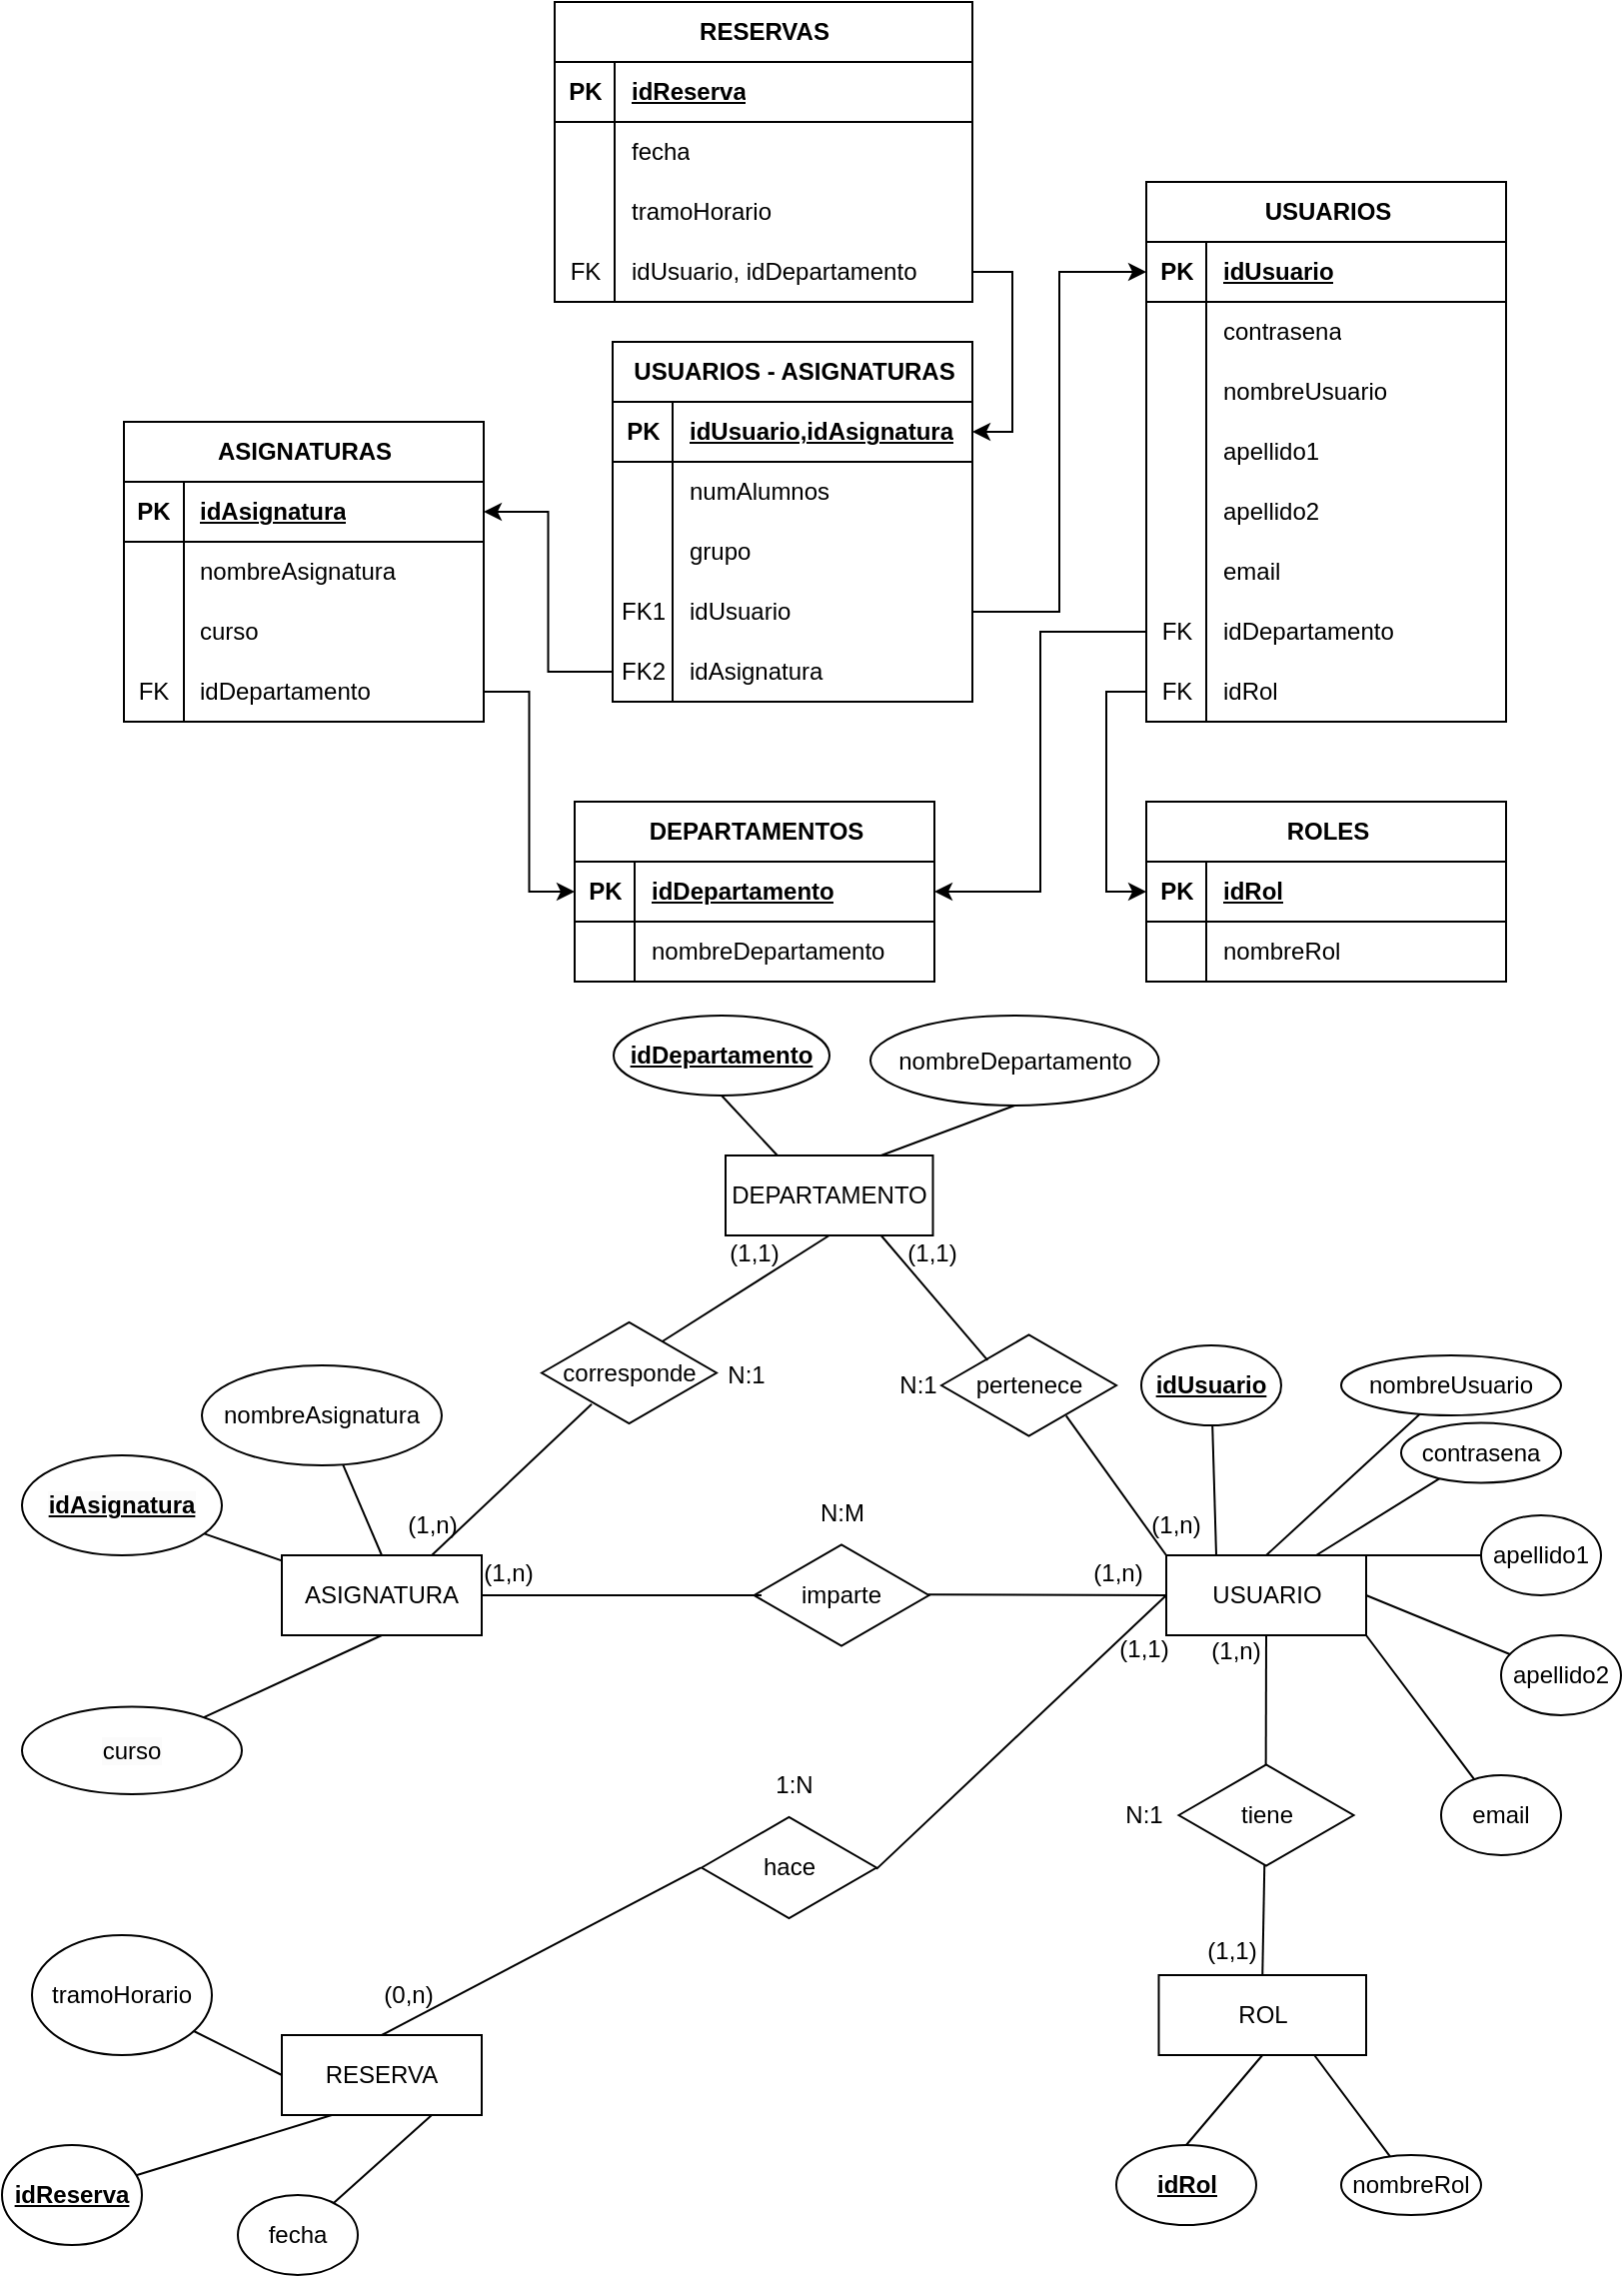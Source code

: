 <mxfile version="26.0.11">
  <diagram name="Página-1" id="NX2gMOwVnBS0EmzMO7Or">
    <mxGraphModel dx="2625" dy="1393" grid="1" gridSize="10" guides="1" tooltips="1" connect="1" arrows="1" fold="1" page="1" pageScale="1" pageWidth="827" pageHeight="1169" math="0" shadow="0">
      <root>
        <mxCell id="0" />
        <mxCell id="1" parent="0" />
        <mxCell id="wzYJ2r0seQuiLL_xnfaj-1" value="USUARIOS" style="shape=table;startSize=30;container=1;collapsible=1;childLayout=tableLayout;fixedRows=1;rowLines=0;fontStyle=1;align=center;resizeLast=1;html=1;" parent="1" vertex="1">
          <mxGeometry x="579.5" y="100" width="180" height="270" as="geometry" />
        </mxCell>
        <mxCell id="wzYJ2r0seQuiLL_xnfaj-2" value="" style="shape=tableRow;horizontal=0;startSize=0;swimlaneHead=0;swimlaneBody=0;fillColor=none;collapsible=0;dropTarget=0;points=[[0,0.5],[1,0.5]];portConstraint=eastwest;top=0;left=0;right=0;bottom=1;" parent="wzYJ2r0seQuiLL_xnfaj-1" vertex="1">
          <mxGeometry y="30" width="180" height="30" as="geometry" />
        </mxCell>
        <mxCell id="wzYJ2r0seQuiLL_xnfaj-3" value="PK" style="shape=partialRectangle;connectable=0;fillColor=none;top=0;left=0;bottom=0;right=0;fontStyle=1;overflow=hidden;whiteSpace=wrap;html=1;" parent="wzYJ2r0seQuiLL_xnfaj-2" vertex="1">
          <mxGeometry width="30" height="30" as="geometry">
            <mxRectangle width="30" height="30" as="alternateBounds" />
          </mxGeometry>
        </mxCell>
        <mxCell id="wzYJ2r0seQuiLL_xnfaj-4" value="idUsuario" style="shape=partialRectangle;connectable=0;fillColor=none;top=0;left=0;bottom=0;right=0;align=left;spacingLeft=6;fontStyle=5;overflow=hidden;whiteSpace=wrap;html=1;" parent="wzYJ2r0seQuiLL_xnfaj-2" vertex="1">
          <mxGeometry x="30" width="150" height="30" as="geometry">
            <mxRectangle width="150" height="30" as="alternateBounds" />
          </mxGeometry>
        </mxCell>
        <mxCell id="wzYJ2r0seQuiLL_xnfaj-5" value="" style="shape=tableRow;horizontal=0;startSize=0;swimlaneHead=0;swimlaneBody=0;fillColor=none;collapsible=0;dropTarget=0;points=[[0,0.5],[1,0.5]];portConstraint=eastwest;top=0;left=0;right=0;bottom=0;" parent="wzYJ2r0seQuiLL_xnfaj-1" vertex="1">
          <mxGeometry y="60" width="180" height="30" as="geometry" />
        </mxCell>
        <mxCell id="wzYJ2r0seQuiLL_xnfaj-6" value="" style="shape=partialRectangle;connectable=0;fillColor=none;top=0;left=0;bottom=0;right=0;editable=1;overflow=hidden;whiteSpace=wrap;html=1;" parent="wzYJ2r0seQuiLL_xnfaj-5" vertex="1">
          <mxGeometry width="30" height="30" as="geometry">
            <mxRectangle width="30" height="30" as="alternateBounds" />
          </mxGeometry>
        </mxCell>
        <mxCell id="wzYJ2r0seQuiLL_xnfaj-7" value="contrasena" style="shape=partialRectangle;connectable=0;fillColor=none;top=0;left=0;bottom=0;right=0;align=left;spacingLeft=6;overflow=hidden;whiteSpace=wrap;html=1;" parent="wzYJ2r0seQuiLL_xnfaj-5" vertex="1">
          <mxGeometry x="30" width="150" height="30" as="geometry">
            <mxRectangle width="150" height="30" as="alternateBounds" />
          </mxGeometry>
        </mxCell>
        <mxCell id="wzYJ2r0seQuiLL_xnfaj-8" value="" style="shape=tableRow;horizontal=0;startSize=0;swimlaneHead=0;swimlaneBody=0;fillColor=none;collapsible=0;dropTarget=0;points=[[0,0.5],[1,0.5]];portConstraint=eastwest;top=0;left=0;right=0;bottom=0;" parent="wzYJ2r0seQuiLL_xnfaj-1" vertex="1">
          <mxGeometry y="90" width="180" height="30" as="geometry" />
        </mxCell>
        <mxCell id="wzYJ2r0seQuiLL_xnfaj-9" value="" style="shape=partialRectangle;connectable=0;fillColor=none;top=0;left=0;bottom=0;right=0;editable=1;overflow=hidden;whiteSpace=wrap;html=1;" parent="wzYJ2r0seQuiLL_xnfaj-8" vertex="1">
          <mxGeometry width="30" height="30" as="geometry">
            <mxRectangle width="30" height="30" as="alternateBounds" />
          </mxGeometry>
        </mxCell>
        <mxCell id="wzYJ2r0seQuiLL_xnfaj-10" value="&lt;span style=&quot;text-align: center;&quot;&gt;nombreUsuario&lt;/span&gt;" style="shape=partialRectangle;connectable=0;fillColor=none;top=0;left=0;bottom=0;right=0;align=left;spacingLeft=6;overflow=hidden;whiteSpace=wrap;html=1;" parent="wzYJ2r0seQuiLL_xnfaj-8" vertex="1">
          <mxGeometry x="30" width="150" height="30" as="geometry">
            <mxRectangle width="150" height="30" as="alternateBounds" />
          </mxGeometry>
        </mxCell>
        <mxCell id="wzYJ2r0seQuiLL_xnfaj-11" value="" style="shape=tableRow;horizontal=0;startSize=0;swimlaneHead=0;swimlaneBody=0;fillColor=none;collapsible=0;dropTarget=0;points=[[0,0.5],[1,0.5]];portConstraint=eastwest;top=0;left=0;right=0;bottom=0;" parent="wzYJ2r0seQuiLL_xnfaj-1" vertex="1">
          <mxGeometry y="120" width="180" height="30" as="geometry" />
        </mxCell>
        <mxCell id="wzYJ2r0seQuiLL_xnfaj-12" value="" style="shape=partialRectangle;connectable=0;fillColor=none;top=0;left=0;bottom=0;right=0;editable=1;overflow=hidden;whiteSpace=wrap;html=1;" parent="wzYJ2r0seQuiLL_xnfaj-11" vertex="1">
          <mxGeometry width="30" height="30" as="geometry">
            <mxRectangle width="30" height="30" as="alternateBounds" />
          </mxGeometry>
        </mxCell>
        <mxCell id="wzYJ2r0seQuiLL_xnfaj-13" value="apellido1" style="shape=partialRectangle;connectable=0;fillColor=none;top=0;left=0;bottom=0;right=0;align=left;spacingLeft=6;overflow=hidden;whiteSpace=wrap;html=1;" parent="wzYJ2r0seQuiLL_xnfaj-11" vertex="1">
          <mxGeometry x="30" width="150" height="30" as="geometry">
            <mxRectangle width="150" height="30" as="alternateBounds" />
          </mxGeometry>
        </mxCell>
        <mxCell id="wzYJ2r0seQuiLL_xnfaj-40" value="" style="shape=tableRow;horizontal=0;startSize=0;swimlaneHead=0;swimlaneBody=0;fillColor=none;collapsible=0;dropTarget=0;points=[[0,0.5],[1,0.5]];portConstraint=eastwest;top=0;left=0;right=0;bottom=0;" parent="wzYJ2r0seQuiLL_xnfaj-1" vertex="1">
          <mxGeometry y="150" width="180" height="30" as="geometry" />
        </mxCell>
        <mxCell id="wzYJ2r0seQuiLL_xnfaj-41" value="" style="shape=partialRectangle;connectable=0;fillColor=none;top=0;left=0;bottom=0;right=0;editable=1;overflow=hidden;whiteSpace=wrap;html=1;" parent="wzYJ2r0seQuiLL_xnfaj-40" vertex="1">
          <mxGeometry width="30" height="30" as="geometry">
            <mxRectangle width="30" height="30" as="alternateBounds" />
          </mxGeometry>
        </mxCell>
        <mxCell id="wzYJ2r0seQuiLL_xnfaj-42" value="apellido2" style="shape=partialRectangle;connectable=0;fillColor=none;top=0;left=0;bottom=0;right=0;align=left;spacingLeft=6;overflow=hidden;whiteSpace=wrap;html=1;" parent="wzYJ2r0seQuiLL_xnfaj-40" vertex="1">
          <mxGeometry x="30" width="150" height="30" as="geometry">
            <mxRectangle width="150" height="30" as="alternateBounds" />
          </mxGeometry>
        </mxCell>
        <mxCell id="wzYJ2r0seQuiLL_xnfaj-46" value="" style="shape=tableRow;horizontal=0;startSize=0;swimlaneHead=0;swimlaneBody=0;fillColor=none;collapsible=0;dropTarget=0;points=[[0,0.5],[1,0.5]];portConstraint=eastwest;top=0;left=0;right=0;bottom=0;" parent="wzYJ2r0seQuiLL_xnfaj-1" vertex="1">
          <mxGeometry y="180" width="180" height="30" as="geometry" />
        </mxCell>
        <mxCell id="wzYJ2r0seQuiLL_xnfaj-47" value="" style="shape=partialRectangle;connectable=0;fillColor=none;top=0;left=0;bottom=0;right=0;editable=1;overflow=hidden;whiteSpace=wrap;html=1;" parent="wzYJ2r0seQuiLL_xnfaj-46" vertex="1">
          <mxGeometry width="30" height="30" as="geometry">
            <mxRectangle width="30" height="30" as="alternateBounds" />
          </mxGeometry>
        </mxCell>
        <mxCell id="wzYJ2r0seQuiLL_xnfaj-48" value="email" style="shape=partialRectangle;connectable=0;fillColor=none;top=0;left=0;bottom=0;right=0;align=left;spacingLeft=6;overflow=hidden;whiteSpace=wrap;html=1;" parent="wzYJ2r0seQuiLL_xnfaj-46" vertex="1">
          <mxGeometry x="30" width="150" height="30" as="geometry">
            <mxRectangle width="150" height="30" as="alternateBounds" />
          </mxGeometry>
        </mxCell>
        <mxCell id="qb2vWf6YupKcYmzAb9Nw-108" style="shape=tableRow;horizontal=0;startSize=0;swimlaneHead=0;swimlaneBody=0;fillColor=none;collapsible=0;dropTarget=0;points=[[0,0.5],[1,0.5]];portConstraint=eastwest;top=0;left=0;right=0;bottom=0;" vertex="1" parent="wzYJ2r0seQuiLL_xnfaj-1">
          <mxGeometry y="210" width="180" height="30" as="geometry" />
        </mxCell>
        <mxCell id="qb2vWf6YupKcYmzAb9Nw-109" value="FK" style="shape=partialRectangle;connectable=0;fillColor=none;top=0;left=0;bottom=0;right=0;editable=1;overflow=hidden;whiteSpace=wrap;html=1;" vertex="1" parent="qb2vWf6YupKcYmzAb9Nw-108">
          <mxGeometry width="30" height="30" as="geometry">
            <mxRectangle width="30" height="30" as="alternateBounds" />
          </mxGeometry>
        </mxCell>
        <mxCell id="qb2vWf6YupKcYmzAb9Nw-110" value="idDepartamento" style="shape=partialRectangle;connectable=0;fillColor=none;top=0;left=0;bottom=0;right=0;align=left;spacingLeft=6;overflow=hidden;whiteSpace=wrap;html=1;" vertex="1" parent="qb2vWf6YupKcYmzAb9Nw-108">
          <mxGeometry x="30" width="150" height="30" as="geometry">
            <mxRectangle width="150" height="30" as="alternateBounds" />
          </mxGeometry>
        </mxCell>
        <mxCell id="qb2vWf6YupKcYmzAb9Nw-120" style="shape=tableRow;horizontal=0;startSize=0;swimlaneHead=0;swimlaneBody=0;fillColor=none;collapsible=0;dropTarget=0;points=[[0,0.5],[1,0.5]];portConstraint=eastwest;top=0;left=0;right=0;bottom=0;" vertex="1" parent="wzYJ2r0seQuiLL_xnfaj-1">
          <mxGeometry y="240" width="180" height="30" as="geometry" />
        </mxCell>
        <mxCell id="qb2vWf6YupKcYmzAb9Nw-121" value="FK" style="shape=partialRectangle;connectable=0;fillColor=none;top=0;left=0;bottom=0;right=0;editable=1;overflow=hidden;whiteSpace=wrap;html=1;" vertex="1" parent="qb2vWf6YupKcYmzAb9Nw-120">
          <mxGeometry width="30" height="30" as="geometry">
            <mxRectangle width="30" height="30" as="alternateBounds" />
          </mxGeometry>
        </mxCell>
        <mxCell id="qb2vWf6YupKcYmzAb9Nw-122" value="idRol" style="shape=partialRectangle;connectable=0;fillColor=none;top=0;left=0;bottom=0;right=0;align=left;spacingLeft=6;overflow=hidden;whiteSpace=wrap;html=1;" vertex="1" parent="qb2vWf6YupKcYmzAb9Nw-120">
          <mxGeometry x="30" width="150" height="30" as="geometry">
            <mxRectangle width="150" height="30" as="alternateBounds" />
          </mxGeometry>
        </mxCell>
        <mxCell id="wzYJ2r0seQuiLL_xnfaj-14" value="ASIGNATURAS" style="shape=table;startSize=30;container=1;collapsible=1;childLayout=tableLayout;fixedRows=1;rowLines=0;fontStyle=1;align=center;resizeLast=1;html=1;" parent="1" vertex="1">
          <mxGeometry x="68" y="220" width="180" height="150" as="geometry">
            <mxRectangle x="560" y="220" width="80" height="30" as="alternateBounds" />
          </mxGeometry>
        </mxCell>
        <mxCell id="wzYJ2r0seQuiLL_xnfaj-15" value="" style="shape=tableRow;horizontal=0;startSize=0;swimlaneHead=0;swimlaneBody=0;fillColor=none;collapsible=0;dropTarget=0;points=[[0,0.5],[1,0.5]];portConstraint=eastwest;top=0;left=0;right=0;bottom=1;" parent="wzYJ2r0seQuiLL_xnfaj-14" vertex="1">
          <mxGeometry y="30" width="180" height="30" as="geometry" />
        </mxCell>
        <mxCell id="wzYJ2r0seQuiLL_xnfaj-16" value="PK" style="shape=partialRectangle;connectable=0;fillColor=none;top=0;left=0;bottom=0;right=0;fontStyle=1;overflow=hidden;whiteSpace=wrap;html=1;" parent="wzYJ2r0seQuiLL_xnfaj-15" vertex="1">
          <mxGeometry width="30" height="30" as="geometry">
            <mxRectangle width="30" height="30" as="alternateBounds" />
          </mxGeometry>
        </mxCell>
        <mxCell id="wzYJ2r0seQuiLL_xnfaj-17" value="idAsignatura" style="shape=partialRectangle;connectable=0;fillColor=none;top=0;left=0;bottom=0;right=0;align=left;spacingLeft=6;fontStyle=5;overflow=hidden;whiteSpace=wrap;html=1;" parent="wzYJ2r0seQuiLL_xnfaj-15" vertex="1">
          <mxGeometry x="30" width="150" height="30" as="geometry">
            <mxRectangle width="150" height="30" as="alternateBounds" />
          </mxGeometry>
        </mxCell>
        <mxCell id="wzYJ2r0seQuiLL_xnfaj-18" value="" style="shape=tableRow;horizontal=0;startSize=0;swimlaneHead=0;swimlaneBody=0;fillColor=none;collapsible=0;dropTarget=0;points=[[0,0.5],[1,0.5]];portConstraint=eastwest;top=0;left=0;right=0;bottom=0;" parent="wzYJ2r0seQuiLL_xnfaj-14" vertex="1">
          <mxGeometry y="60" width="180" height="30" as="geometry" />
        </mxCell>
        <mxCell id="wzYJ2r0seQuiLL_xnfaj-19" value="" style="shape=partialRectangle;connectable=0;fillColor=none;top=0;left=0;bottom=0;right=0;editable=1;overflow=hidden;whiteSpace=wrap;html=1;" parent="wzYJ2r0seQuiLL_xnfaj-18" vertex="1">
          <mxGeometry width="30" height="30" as="geometry">
            <mxRectangle width="30" height="30" as="alternateBounds" />
          </mxGeometry>
        </mxCell>
        <mxCell id="wzYJ2r0seQuiLL_xnfaj-20" value="nombreAsignatura" style="shape=partialRectangle;connectable=0;fillColor=none;top=0;left=0;bottom=0;right=0;align=left;spacingLeft=6;overflow=hidden;whiteSpace=wrap;html=1;" parent="wzYJ2r0seQuiLL_xnfaj-18" vertex="1">
          <mxGeometry x="30" width="150" height="30" as="geometry">
            <mxRectangle width="150" height="30" as="alternateBounds" />
          </mxGeometry>
        </mxCell>
        <mxCell id="wzYJ2r0seQuiLL_xnfaj-21" value="" style="shape=tableRow;horizontal=0;startSize=0;swimlaneHead=0;swimlaneBody=0;fillColor=none;collapsible=0;dropTarget=0;points=[[0,0.5],[1,0.5]];portConstraint=eastwest;top=0;left=0;right=0;bottom=0;" parent="wzYJ2r0seQuiLL_xnfaj-14" vertex="1">
          <mxGeometry y="90" width="180" height="30" as="geometry" />
        </mxCell>
        <mxCell id="wzYJ2r0seQuiLL_xnfaj-22" value="" style="shape=partialRectangle;connectable=0;fillColor=none;top=0;left=0;bottom=0;right=0;editable=1;overflow=hidden;whiteSpace=wrap;html=1;" parent="wzYJ2r0seQuiLL_xnfaj-21" vertex="1">
          <mxGeometry width="30" height="30" as="geometry">
            <mxRectangle width="30" height="30" as="alternateBounds" />
          </mxGeometry>
        </mxCell>
        <mxCell id="wzYJ2r0seQuiLL_xnfaj-23" value="curso" style="shape=partialRectangle;connectable=0;fillColor=none;top=0;left=0;bottom=0;right=0;align=left;spacingLeft=6;overflow=hidden;whiteSpace=wrap;html=1;" parent="wzYJ2r0seQuiLL_xnfaj-21" vertex="1">
          <mxGeometry x="30" width="150" height="30" as="geometry">
            <mxRectangle width="150" height="30" as="alternateBounds" />
          </mxGeometry>
        </mxCell>
        <mxCell id="qb2vWf6YupKcYmzAb9Nw-111" style="shape=tableRow;horizontal=0;startSize=0;swimlaneHead=0;swimlaneBody=0;fillColor=none;collapsible=0;dropTarget=0;points=[[0,0.5],[1,0.5]];portConstraint=eastwest;top=0;left=0;right=0;bottom=0;" vertex="1" parent="wzYJ2r0seQuiLL_xnfaj-14">
          <mxGeometry y="120" width="180" height="30" as="geometry" />
        </mxCell>
        <mxCell id="qb2vWf6YupKcYmzAb9Nw-112" value="FK" style="shape=partialRectangle;connectable=0;fillColor=none;top=0;left=0;bottom=0;right=0;editable=1;overflow=hidden;whiteSpace=wrap;html=1;" vertex="1" parent="qb2vWf6YupKcYmzAb9Nw-111">
          <mxGeometry width="30" height="30" as="geometry">
            <mxRectangle width="30" height="30" as="alternateBounds" />
          </mxGeometry>
        </mxCell>
        <mxCell id="qb2vWf6YupKcYmzAb9Nw-113" value="idDepartamento" style="shape=partialRectangle;connectable=0;fillColor=none;top=0;left=0;bottom=0;right=0;align=left;spacingLeft=6;overflow=hidden;whiteSpace=wrap;html=1;" vertex="1" parent="qb2vWf6YupKcYmzAb9Nw-111">
          <mxGeometry x="30" width="150" height="30" as="geometry">
            <mxRectangle width="150" height="30" as="alternateBounds" />
          </mxGeometry>
        </mxCell>
        <mxCell id="wzYJ2r0seQuiLL_xnfaj-27" value="RESERVAS" style="shape=table;startSize=30;container=1;collapsible=1;childLayout=tableLayout;fixedRows=1;rowLines=0;fontStyle=1;align=center;resizeLast=1;html=1;" parent="1" vertex="1">
          <mxGeometry x="283.5" y="10" width="209" height="150" as="geometry" />
        </mxCell>
        <mxCell id="wzYJ2r0seQuiLL_xnfaj-28" value="" style="shape=tableRow;horizontal=0;startSize=0;swimlaneHead=0;swimlaneBody=0;fillColor=none;collapsible=0;dropTarget=0;points=[[0,0.5],[1,0.5]];portConstraint=eastwest;top=0;left=0;right=0;bottom=1;" parent="wzYJ2r0seQuiLL_xnfaj-27" vertex="1">
          <mxGeometry y="30" width="209" height="30" as="geometry" />
        </mxCell>
        <mxCell id="wzYJ2r0seQuiLL_xnfaj-29" value="PK" style="shape=partialRectangle;connectable=0;fillColor=none;top=0;left=0;bottom=0;right=0;fontStyle=1;overflow=hidden;whiteSpace=wrap;html=1;" parent="wzYJ2r0seQuiLL_xnfaj-28" vertex="1">
          <mxGeometry width="30" height="30" as="geometry">
            <mxRectangle width="30" height="30" as="alternateBounds" />
          </mxGeometry>
        </mxCell>
        <mxCell id="wzYJ2r0seQuiLL_xnfaj-30" value="idReserva" style="shape=partialRectangle;connectable=0;fillColor=none;top=0;left=0;bottom=0;right=0;align=left;spacingLeft=6;fontStyle=5;overflow=hidden;whiteSpace=wrap;html=1;" parent="wzYJ2r0seQuiLL_xnfaj-28" vertex="1">
          <mxGeometry x="30" width="179" height="30" as="geometry">
            <mxRectangle width="179" height="30" as="alternateBounds" />
          </mxGeometry>
        </mxCell>
        <mxCell id="wzYJ2r0seQuiLL_xnfaj-31" value="" style="shape=tableRow;horizontal=0;startSize=0;swimlaneHead=0;swimlaneBody=0;fillColor=none;collapsible=0;dropTarget=0;points=[[0,0.5],[1,0.5]];portConstraint=eastwest;top=0;left=0;right=0;bottom=0;" parent="wzYJ2r0seQuiLL_xnfaj-27" vertex="1">
          <mxGeometry y="60" width="209" height="30" as="geometry" />
        </mxCell>
        <mxCell id="wzYJ2r0seQuiLL_xnfaj-32" value="" style="shape=partialRectangle;connectable=0;fillColor=none;top=0;left=0;bottom=0;right=0;editable=1;overflow=hidden;whiteSpace=wrap;html=1;" parent="wzYJ2r0seQuiLL_xnfaj-31" vertex="1">
          <mxGeometry width="30" height="30" as="geometry">
            <mxRectangle width="30" height="30" as="alternateBounds" />
          </mxGeometry>
        </mxCell>
        <mxCell id="wzYJ2r0seQuiLL_xnfaj-33" value="fecha" style="shape=partialRectangle;connectable=0;fillColor=none;top=0;left=0;bottom=0;right=0;align=left;spacingLeft=6;overflow=hidden;whiteSpace=wrap;html=1;" parent="wzYJ2r0seQuiLL_xnfaj-31" vertex="1">
          <mxGeometry x="30" width="179" height="30" as="geometry">
            <mxRectangle width="179" height="30" as="alternateBounds" />
          </mxGeometry>
        </mxCell>
        <mxCell id="wzYJ2r0seQuiLL_xnfaj-34" value="" style="shape=tableRow;horizontal=0;startSize=0;swimlaneHead=0;swimlaneBody=0;fillColor=none;collapsible=0;dropTarget=0;points=[[0,0.5],[1,0.5]];portConstraint=eastwest;top=0;left=0;right=0;bottom=0;" parent="wzYJ2r0seQuiLL_xnfaj-27" vertex="1">
          <mxGeometry y="90" width="209" height="30" as="geometry" />
        </mxCell>
        <mxCell id="wzYJ2r0seQuiLL_xnfaj-35" value="" style="shape=partialRectangle;connectable=0;fillColor=none;top=0;left=0;bottom=0;right=0;editable=1;overflow=hidden;whiteSpace=wrap;html=1;" parent="wzYJ2r0seQuiLL_xnfaj-34" vertex="1">
          <mxGeometry width="30" height="30" as="geometry">
            <mxRectangle width="30" height="30" as="alternateBounds" />
          </mxGeometry>
        </mxCell>
        <mxCell id="wzYJ2r0seQuiLL_xnfaj-36" value="tramoHorario" style="shape=partialRectangle;connectable=0;fillColor=none;top=0;left=0;bottom=0;right=0;align=left;spacingLeft=6;overflow=hidden;whiteSpace=wrap;html=1;" parent="wzYJ2r0seQuiLL_xnfaj-34" vertex="1">
          <mxGeometry x="30" width="179" height="30" as="geometry">
            <mxRectangle width="179" height="30" as="alternateBounds" />
          </mxGeometry>
        </mxCell>
        <mxCell id="qb2vWf6YupKcYmzAb9Nw-114" style="shape=tableRow;horizontal=0;startSize=0;swimlaneHead=0;swimlaneBody=0;fillColor=none;collapsible=0;dropTarget=0;points=[[0,0.5],[1,0.5]];portConstraint=eastwest;top=0;left=0;right=0;bottom=0;" vertex="1" parent="wzYJ2r0seQuiLL_xnfaj-27">
          <mxGeometry y="120" width="209" height="30" as="geometry" />
        </mxCell>
        <mxCell id="qb2vWf6YupKcYmzAb9Nw-115" value="FK" style="shape=partialRectangle;connectable=0;fillColor=none;top=0;left=0;bottom=0;right=0;editable=1;overflow=hidden;whiteSpace=wrap;html=1;" vertex="1" parent="qb2vWf6YupKcYmzAb9Nw-114">
          <mxGeometry width="30" height="30" as="geometry">
            <mxRectangle width="30" height="30" as="alternateBounds" />
          </mxGeometry>
        </mxCell>
        <mxCell id="qb2vWf6YupKcYmzAb9Nw-116" value="idUsuario, idDepartamento" style="shape=partialRectangle;connectable=0;fillColor=none;top=0;left=0;bottom=0;right=0;align=left;spacingLeft=6;overflow=hidden;whiteSpace=wrap;html=1;" vertex="1" parent="qb2vWf6YupKcYmzAb9Nw-114">
          <mxGeometry x="30" width="179" height="30" as="geometry">
            <mxRectangle width="179" height="30" as="alternateBounds" />
          </mxGeometry>
        </mxCell>
        <mxCell id="wzYJ2r0seQuiLL_xnfaj-66" value="ASIGNATURA" style="whiteSpace=wrap;html=1;align=center;" parent="1" vertex="1">
          <mxGeometry x="147" y="787" width="100" height="40" as="geometry" />
        </mxCell>
        <mxCell id="wzYJ2r0seQuiLL_xnfaj-67" value="RESERVA" style="whiteSpace=wrap;html=1;align=center;" parent="1" vertex="1">
          <mxGeometry x="147" y="1027" width="100" height="40" as="geometry" />
        </mxCell>
        <mxCell id="wzYJ2r0seQuiLL_xnfaj-68" value="USUARIO" style="whiteSpace=wrap;html=1;align=center;" parent="1" vertex="1">
          <mxGeometry x="589.5" y="787" width="100" height="40" as="geometry" />
        </mxCell>
        <mxCell id="wzYJ2r0seQuiLL_xnfaj-78" value="im&lt;span style=&quot;background-color: transparent; color: light-dark(rgb(0, 0, 0), rgb(255, 255, 255));&quot;&gt;parte&lt;/span&gt;" style="html=1;whiteSpace=wrap;aspect=fixed;shape=isoRectangle;" parent="1" vertex="1">
          <mxGeometry x="383.25" y="780.75" width="87.5" height="52.5" as="geometry" />
        </mxCell>
        <mxCell id="wzYJ2r0seQuiLL_xnfaj-79" value="hace" style="html=1;whiteSpace=wrap;aspect=fixed;shape=isoRectangle;" parent="1" vertex="1">
          <mxGeometry x="357" y="917" width="87.5" height="52.5" as="geometry" />
        </mxCell>
        <mxCell id="wzYJ2r0seQuiLL_xnfaj-81" style="rounded=0;orthogonalLoop=1;jettySize=auto;html=1;entryX=0.5;entryY=0;entryDx=0;entryDy=0;exitX=-0.005;exitY=0.501;exitDx=0;exitDy=0;exitPerimeter=0;endArrow=none;startFill=0;" parent="1" source="wzYJ2r0seQuiLL_xnfaj-79" target="wzYJ2r0seQuiLL_xnfaj-67" edge="1">
          <mxGeometry relative="1" as="geometry">
            <mxPoint x="620" y="972" as="sourcePoint" />
            <mxPoint x="550" y="1052" as="targetPoint" />
          </mxGeometry>
        </mxCell>
        <mxCell id="wzYJ2r0seQuiLL_xnfaj-82" style="rounded=0;orthogonalLoop=1;jettySize=auto;html=1;entryX=1;entryY=0.513;entryDx=0;entryDy=0;exitX=0;exitY=0.5;exitDx=0;exitDy=0;endArrow=none;startFill=0;entryPerimeter=0;" parent="1" source="wzYJ2r0seQuiLL_xnfaj-68" target="wzYJ2r0seQuiLL_xnfaj-79" edge="1">
          <mxGeometry relative="1" as="geometry">
            <mxPoint x="630" y="982" as="sourcePoint" />
            <mxPoint x="560" y="1062" as="targetPoint" />
          </mxGeometry>
        </mxCell>
        <mxCell id="wzYJ2r0seQuiLL_xnfaj-83" style="rounded=0;orthogonalLoop=1;jettySize=auto;html=1;entryX=0.996;entryY=0.494;entryDx=0;entryDy=0;exitX=0;exitY=0.5;exitDx=0;exitDy=0;endArrow=none;startFill=0;entryPerimeter=0;" parent="1" source="wzYJ2r0seQuiLL_xnfaj-68" target="wzYJ2r0seQuiLL_xnfaj-78" edge="1">
          <mxGeometry relative="1" as="geometry">
            <mxPoint x="640" y="992" as="sourcePoint" />
            <mxPoint x="570" y="1072" as="targetPoint" />
          </mxGeometry>
        </mxCell>
        <mxCell id="wzYJ2r0seQuiLL_xnfaj-84" style="rounded=0;orthogonalLoop=1;jettySize=auto;html=1;entryX=1;entryY=0.5;entryDx=0;entryDy=0;exitX=0.043;exitY=0.5;exitDx=0;exitDy=0;exitPerimeter=0;endArrow=none;startFill=0;" parent="1" source="wzYJ2r0seQuiLL_xnfaj-78" target="wzYJ2r0seQuiLL_xnfaj-66" edge="1">
          <mxGeometry relative="1" as="geometry">
            <mxPoint x="650" y="1002" as="sourcePoint" />
            <mxPoint x="580" y="1082" as="targetPoint" />
          </mxGeometry>
        </mxCell>
        <mxCell id="kKRNNC9Q83lT1yHQBPAs-1" value="(1,n)" style="text;html=1;align=center;verticalAlign=middle;resizable=0;points=[];autosize=1;strokeColor=none;fillColor=none;" parent="1" vertex="1">
          <mxGeometry x="235" y="780.75" width="50" height="30" as="geometry" />
        </mxCell>
        <mxCell id="kKRNNC9Q83lT1yHQBPAs-2" value="(1,n)" style="text;html=1;align=center;verticalAlign=middle;resizable=0;points=[];autosize=1;strokeColor=none;fillColor=none;" parent="1" vertex="1">
          <mxGeometry x="539.5" y="780.75" width="50" height="30" as="geometry" />
        </mxCell>
        <mxCell id="kKRNNC9Q83lT1yHQBPAs-3" value="(0,n)" style="text;html=1;align=center;verticalAlign=middle;resizable=0;points=[];autosize=1;strokeColor=none;fillColor=none;" parent="1" vertex="1">
          <mxGeometry x="185" y="992" width="50" height="30" as="geometry" />
        </mxCell>
        <mxCell id="kKRNNC9Q83lT1yHQBPAs-4" value="(1,1)" style="text;html=1;align=center;verticalAlign=middle;resizable=0;points=[];autosize=1;strokeColor=none;fillColor=none;" parent="1" vertex="1">
          <mxGeometry x="553" y="819" width="50" height="30" as="geometry" />
        </mxCell>
        <mxCell id="kKRNNC9Q83lT1yHQBPAs-5" value="N:M" style="text;html=1;align=center;verticalAlign=middle;resizable=0;points=[];autosize=1;" parent="1" vertex="1">
          <mxGeometry x="402" y="750.75" width="50" height="30" as="geometry" />
        </mxCell>
        <mxCell id="kKRNNC9Q83lT1yHQBPAs-6" value="1:N" style="text;html=1;align=center;verticalAlign=middle;resizable=0;points=[];autosize=1;strokeColor=none;fillColor=none;" parent="1" vertex="1">
          <mxGeometry x="383.25" y="887" width="40" height="30" as="geometry" />
        </mxCell>
        <mxCell id="s3r70qQsfje_ApMH5TLD-10" style="rounded=0;orthogonalLoop=1;jettySize=auto;html=1;entryX=0.5;entryY=0;entryDx=0;entryDy=0;endArrow=none;startFill=0;" parent="1" source="kKRNNC9Q83lT1yHQBPAs-8" target="wzYJ2r0seQuiLL_xnfaj-66" edge="1">
          <mxGeometry relative="1" as="geometry" />
        </mxCell>
        <mxCell id="kKRNNC9Q83lT1yHQBPAs-8" value="&lt;span style=&quot;text-align: left;&quot;&gt;nombreAsignatura&lt;/span&gt;" style="ellipse;whiteSpace=wrap;html=1;" parent="1" vertex="1">
          <mxGeometry x="107" y="692" width="120" height="50" as="geometry" />
        </mxCell>
        <mxCell id="s3r70qQsfje_ApMH5TLD-14" style="rounded=0;orthogonalLoop=1;jettySize=auto;html=1;entryX=0.5;entryY=1;entryDx=0;entryDy=0;endArrow=none;startFill=0;" parent="1" source="kKRNNC9Q83lT1yHQBPAs-10" target="wzYJ2r0seQuiLL_xnfaj-66" edge="1">
          <mxGeometry relative="1" as="geometry" />
        </mxCell>
        <mxCell id="kKRNNC9Q83lT1yHQBPAs-10" value="&lt;span style=&quot;color: rgb(0, 0, 0); font-family: Helvetica; font-size: 12px; font-style: normal; font-variant-ligatures: normal; font-variant-caps: normal; font-weight: 400; letter-spacing: normal; orphans: 2; text-align: left; text-indent: 0px; text-transform: none; widows: 2; word-spacing: 0px; -webkit-text-stroke-width: 0px; white-space: normal; background-color: rgb(251, 251, 251); text-decoration-thickness: initial; text-decoration-style: initial; text-decoration-color: initial; float: none; display: inline !important;&quot;&gt;curso&lt;/span&gt;" style="ellipse;whiteSpace=wrap;html=1;" parent="1" vertex="1">
          <mxGeometry x="17" y="862.75" width="110" height="43.75" as="geometry" />
        </mxCell>
        <mxCell id="s3r70qQsfje_ApMH5TLD-12" style="rounded=0;orthogonalLoop=1;jettySize=auto;html=1;endArrow=none;startFill=0;" parent="1" source="kKRNNC9Q83lT1yHQBPAs-12" target="wzYJ2r0seQuiLL_xnfaj-66" edge="1">
          <mxGeometry relative="1" as="geometry" />
        </mxCell>
        <mxCell id="kKRNNC9Q83lT1yHQBPAs-12" value="&lt;span style=&quot;color: rgb(0, 0, 0); font-family: Helvetica; font-size: 12px; font-style: normal; font-variant-ligatures: normal; font-variant-caps: normal; font-weight: 700; letter-spacing: normal; orphans: 2; text-align: left; text-indent: 0px; text-transform: none; widows: 2; word-spacing: 0px; -webkit-text-stroke-width: 0px; white-space: normal; background-color: rgb(251, 251, 251); text-decoration: underline; float: none; display: inline !important;&quot;&gt;idAsignatura&lt;/span&gt;" style="ellipse;whiteSpace=wrap;html=1;" parent="1" vertex="1">
          <mxGeometry x="17" y="737" width="100" height="50" as="geometry" />
        </mxCell>
        <mxCell id="s3r70qQsfje_ApMH5TLD-16" style="rounded=0;orthogonalLoop=1;jettySize=auto;html=1;entryX=0.25;entryY=1;entryDx=0;entryDy=0;endArrow=none;startFill=0;" parent="1" source="s3r70qQsfje_ApMH5TLD-1" target="wzYJ2r0seQuiLL_xnfaj-67" edge="1">
          <mxGeometry relative="1" as="geometry" />
        </mxCell>
        <mxCell id="s3r70qQsfje_ApMH5TLD-1" value="&lt;b&gt;&lt;u&gt;idReserva&lt;/u&gt;&lt;/b&gt;" style="ellipse;whiteSpace=wrap;html=1;" parent="1" vertex="1">
          <mxGeometry x="7" y="1082" width="70" height="50" as="geometry" />
        </mxCell>
        <mxCell id="s3r70qQsfje_ApMH5TLD-17" style="rounded=0;orthogonalLoop=1;jettySize=auto;html=1;entryX=0.75;entryY=1;entryDx=0;entryDy=0;endArrow=none;startFill=0;" parent="1" source="s3r70qQsfje_ApMH5TLD-2" target="wzYJ2r0seQuiLL_xnfaj-67" edge="1">
          <mxGeometry relative="1" as="geometry" />
        </mxCell>
        <mxCell id="s3r70qQsfje_ApMH5TLD-2" value="fecha" style="ellipse;whiteSpace=wrap;html=1;" parent="1" vertex="1">
          <mxGeometry x="125" y="1107" width="60" height="40" as="geometry" />
        </mxCell>
        <mxCell id="s3r70qQsfje_ApMH5TLD-15" style="rounded=0;orthogonalLoop=1;jettySize=auto;html=1;entryX=0;entryY=0.5;entryDx=0;entryDy=0;endArrow=none;startFill=0;" parent="1" source="s3r70qQsfje_ApMH5TLD-3" target="wzYJ2r0seQuiLL_xnfaj-67" edge="1">
          <mxGeometry relative="1" as="geometry" />
        </mxCell>
        <mxCell id="s3r70qQsfje_ApMH5TLD-3" value="tramoHorario" style="ellipse;whiteSpace=wrap;html=1;" parent="1" vertex="1">
          <mxGeometry x="22" y="977" width="90" height="60" as="geometry" />
        </mxCell>
        <mxCell id="s3r70qQsfje_ApMH5TLD-18" style="rounded=0;orthogonalLoop=1;jettySize=auto;html=1;entryX=0.25;entryY=0;entryDx=0;entryDy=0;endArrow=none;startFill=0;" parent="1" source="s3r70qQsfje_ApMH5TLD-5" target="wzYJ2r0seQuiLL_xnfaj-68" edge="1">
          <mxGeometry relative="1" as="geometry" />
        </mxCell>
        <mxCell id="s3r70qQsfje_ApMH5TLD-5" value="&lt;u&gt;&lt;b&gt;idUsuario&lt;/b&gt;&lt;/u&gt;" style="ellipse;whiteSpace=wrap;html=1;" parent="1" vertex="1">
          <mxGeometry x="577" y="682" width="70" height="40" as="geometry" />
        </mxCell>
        <mxCell id="s3r70qQsfje_ApMH5TLD-20" style="rounded=0;orthogonalLoop=1;jettySize=auto;html=1;entryX=0.75;entryY=0;entryDx=0;entryDy=0;endArrow=none;startFill=0;" parent="1" source="s3r70qQsfje_ApMH5TLD-6" target="wzYJ2r0seQuiLL_xnfaj-68" edge="1">
          <mxGeometry relative="1" as="geometry" />
        </mxCell>
        <mxCell id="s3r70qQsfje_ApMH5TLD-6" value="contrasena" style="ellipse;whiteSpace=wrap;html=1;" parent="1" vertex="1">
          <mxGeometry x="707" y="720.75" width="80" height="30" as="geometry" />
        </mxCell>
        <mxCell id="s3r70qQsfje_ApMH5TLD-21" style="rounded=0;orthogonalLoop=1;jettySize=auto;html=1;entryX=1;entryY=0;entryDx=0;entryDy=0;endArrow=none;startFill=0;" parent="1" source="s3r70qQsfje_ApMH5TLD-7" target="wzYJ2r0seQuiLL_xnfaj-68" edge="1">
          <mxGeometry relative="1" as="geometry" />
        </mxCell>
        <mxCell id="s3r70qQsfje_ApMH5TLD-7" value="apellido1" style="ellipse;whiteSpace=wrap;html=1;" parent="1" vertex="1">
          <mxGeometry x="747" y="767" width="60" height="40" as="geometry" />
        </mxCell>
        <mxCell id="s3r70qQsfje_ApMH5TLD-19" style="rounded=0;orthogonalLoop=1;jettySize=auto;html=1;entryX=0.5;entryY=0;entryDx=0;entryDy=0;endArrow=none;startFill=0;" parent="1" source="s3r70qQsfje_ApMH5TLD-8" target="wzYJ2r0seQuiLL_xnfaj-68" edge="1">
          <mxGeometry relative="1" as="geometry" />
        </mxCell>
        <mxCell id="s3r70qQsfje_ApMH5TLD-8" value="nombreUsuario" style="ellipse;whiteSpace=wrap;html=1;" parent="1" vertex="1">
          <mxGeometry x="677" y="687" width="110" height="30" as="geometry" />
        </mxCell>
        <mxCell id="s3r70qQsfje_ApMH5TLD-29" style="rounded=0;orthogonalLoop=1;jettySize=auto;html=1;entryX=1;entryY=0.5;entryDx=0;entryDy=0;endArrow=none;startFill=0;" parent="1" source="s3r70qQsfje_ApMH5TLD-22" target="wzYJ2r0seQuiLL_xnfaj-68" edge="1">
          <mxGeometry relative="1" as="geometry" />
        </mxCell>
        <mxCell id="s3r70qQsfje_ApMH5TLD-22" value="apellido2" style="ellipse;whiteSpace=wrap;html=1;" parent="1" vertex="1">
          <mxGeometry x="757" y="827" width="60" height="40" as="geometry" />
        </mxCell>
        <mxCell id="s3r70qQsfje_ApMH5TLD-27" style="rounded=0;orthogonalLoop=1;jettySize=auto;html=1;entryX=1;entryY=1;entryDx=0;entryDy=0;endArrow=none;startFill=0;" parent="1" source="s3r70qQsfje_ApMH5TLD-24" target="wzYJ2r0seQuiLL_xnfaj-68" edge="1">
          <mxGeometry relative="1" as="geometry" />
        </mxCell>
        <mxCell id="s3r70qQsfje_ApMH5TLD-24" value="email" style="ellipse;whiteSpace=wrap;html=1;" parent="1" vertex="1">
          <mxGeometry x="727" y="897" width="60" height="40" as="geometry" />
        </mxCell>
        <mxCell id="qb2vWf6YupKcYmzAb9Nw-3" value="DEPARTAMENTO" style="whiteSpace=wrap;html=1;align=center;" vertex="1" parent="1">
          <mxGeometry x="369" y="587" width="103.75" height="40" as="geometry" />
        </mxCell>
        <mxCell id="qb2vWf6YupKcYmzAb9Nw-7" value="corresponde" style="html=1;whiteSpace=wrap;aspect=fixed;shape=isoRectangle;" vertex="1" parent="1">
          <mxGeometry x="277" y="669.5" width="87.5" height="52.5" as="geometry" />
        </mxCell>
        <mxCell id="qb2vWf6YupKcYmzAb9Nw-8" value="pertenece" style="html=1;whiteSpace=wrap;aspect=fixed;shape=isoRectangle;" vertex="1" parent="1">
          <mxGeometry x="477" y="675.75" width="87.5" height="52.5" as="geometry" />
        </mxCell>
        <mxCell id="qb2vWf6YupKcYmzAb9Nw-9" style="rounded=0;orthogonalLoop=1;jettySize=auto;html=1;entryX=0.69;entryY=0.2;entryDx=0;entryDy=0;exitX=0.5;exitY=1;exitDx=0;exitDy=0;endArrow=none;startFill=0;entryPerimeter=0;" edge="1" parent="1" source="qb2vWf6YupKcYmzAb9Nw-3" target="qb2vWf6YupKcYmzAb9Nw-7">
          <mxGeometry relative="1" as="geometry">
            <mxPoint x="397" y="817" as="sourcePoint" />
            <mxPoint x="257" y="817" as="targetPoint" />
          </mxGeometry>
        </mxCell>
        <mxCell id="qb2vWf6YupKcYmzAb9Nw-10" style="rounded=0;orthogonalLoop=1;jettySize=auto;html=1;entryX=0.286;entryY=0.797;entryDx=0;entryDy=0;exitX=0.75;exitY=0;exitDx=0;exitDy=0;endArrow=none;startFill=0;entryPerimeter=0;" edge="1" parent="1" source="wzYJ2r0seQuiLL_xnfaj-66" target="qb2vWf6YupKcYmzAb9Nw-7">
          <mxGeometry relative="1" as="geometry">
            <mxPoint x="407" y="827" as="sourcePoint" />
            <mxPoint x="267" y="827" as="targetPoint" />
          </mxGeometry>
        </mxCell>
        <mxCell id="qb2vWf6YupKcYmzAb9Nw-11" style="rounded=0;orthogonalLoop=1;jettySize=auto;html=1;entryX=0.75;entryY=1;entryDx=0;entryDy=0;exitX=0.264;exitY=0.261;exitDx=0;exitDy=0;exitPerimeter=0;endArrow=none;startFill=0;" edge="1" parent="1" source="qb2vWf6YupKcYmzAb9Nw-8" target="qb2vWf6YupKcYmzAb9Nw-3">
          <mxGeometry relative="1" as="geometry">
            <mxPoint x="417" y="837" as="sourcePoint" />
            <mxPoint x="277" y="837" as="targetPoint" />
          </mxGeometry>
        </mxCell>
        <mxCell id="qb2vWf6YupKcYmzAb9Nw-12" style="rounded=0;orthogonalLoop=1;jettySize=auto;html=1;entryX=0.713;entryY=0.79;entryDx=0;entryDy=0;exitX=0;exitY=0;exitDx=0;exitDy=0;endArrow=none;startFill=0;entryPerimeter=0;" edge="1" parent="1" source="wzYJ2r0seQuiLL_xnfaj-68" target="qb2vWf6YupKcYmzAb9Nw-8">
          <mxGeometry relative="1" as="geometry">
            <mxPoint x="427" y="847" as="sourcePoint" />
            <mxPoint x="287" y="847" as="targetPoint" />
          </mxGeometry>
        </mxCell>
        <mxCell id="qb2vWf6YupKcYmzAb9Nw-13" value="(1,1)" style="text;html=1;align=center;verticalAlign=middle;resizable=0;points=[];autosize=1;strokeColor=none;fillColor=none;" vertex="1" parent="1">
          <mxGeometry x="358" y="621" width="50" height="30" as="geometry" />
        </mxCell>
        <mxCell id="qb2vWf6YupKcYmzAb9Nw-14" value="(1,n)" style="text;html=1;align=center;verticalAlign=middle;resizable=0;points=[];autosize=1;strokeColor=none;fillColor=none;" vertex="1" parent="1">
          <mxGeometry x="197" y="757" width="50" height="30" as="geometry" />
        </mxCell>
        <mxCell id="qb2vWf6YupKcYmzAb9Nw-15" value="N:1" style="text;html=1;align=center;verticalAlign=middle;resizable=0;points=[];autosize=1;" vertex="1" parent="1">
          <mxGeometry x="359" y="682" width="40" height="30" as="geometry" />
        </mxCell>
        <mxCell id="qb2vWf6YupKcYmzAb9Nw-16" value="(1,n)" style="text;html=1;align=center;verticalAlign=middle;resizable=0;points=[];autosize=1;strokeColor=none;fillColor=none;" vertex="1" parent="1">
          <mxGeometry x="568.5" y="757" width="50" height="30" as="geometry" />
        </mxCell>
        <mxCell id="qb2vWf6YupKcYmzAb9Nw-17" value="(1,1)" style="text;html=1;align=center;verticalAlign=middle;resizable=0;points=[];autosize=1;strokeColor=none;fillColor=none;" vertex="1" parent="1">
          <mxGeometry x="447" y="621" width="50" height="30" as="geometry" />
        </mxCell>
        <mxCell id="qb2vWf6YupKcYmzAb9Nw-18" value="N:1" style="text;html=1;align=center;verticalAlign=middle;resizable=0;points=[];autosize=1;" vertex="1" parent="1">
          <mxGeometry x="444.5" y="687" width="40" height="30" as="geometry" />
        </mxCell>
        <mxCell id="qb2vWf6YupKcYmzAb9Nw-19" value="&lt;u&gt;&lt;b&gt;idDepartamento&lt;/b&gt;&lt;/u&gt;" style="ellipse;whiteSpace=wrap;html=1;" vertex="1" parent="1">
          <mxGeometry x="313" y="517" width="108" height="40" as="geometry" />
        </mxCell>
        <mxCell id="qb2vWf6YupKcYmzAb9Nw-20" value="nombreDepartamento" style="ellipse;whiteSpace=wrap;html=1;" vertex="1" parent="1">
          <mxGeometry x="441.5" y="517" width="144.25" height="45" as="geometry" />
        </mxCell>
        <mxCell id="qb2vWf6YupKcYmzAb9Nw-21" style="rounded=0;orthogonalLoop=1;jettySize=auto;html=1;entryX=0.75;entryY=0;entryDx=0;entryDy=0;exitX=0.5;exitY=1;exitDx=0;exitDy=0;endArrow=none;startFill=0;" edge="1" parent="1" source="qb2vWf6YupKcYmzAb9Nw-20" target="qb2vWf6YupKcYmzAb9Nw-3">
          <mxGeometry relative="1" as="geometry">
            <mxPoint x="510" y="699" as="sourcePoint" />
            <mxPoint x="457" y="637" as="targetPoint" />
          </mxGeometry>
        </mxCell>
        <mxCell id="qb2vWf6YupKcYmzAb9Nw-22" style="rounded=0;orthogonalLoop=1;jettySize=auto;html=1;entryX=0.5;entryY=1;entryDx=0;entryDy=0;exitX=0.25;exitY=0;exitDx=0;exitDy=0;endArrow=none;startFill=0;" edge="1" parent="1" source="qb2vWf6YupKcYmzAb9Nw-3" target="qb2vWf6YupKcYmzAb9Nw-19">
          <mxGeometry relative="1" as="geometry">
            <mxPoint x="520" y="709" as="sourcePoint" />
            <mxPoint x="467" y="647" as="targetPoint" />
          </mxGeometry>
        </mxCell>
        <mxCell id="qb2vWf6YupKcYmzAb9Nw-24" value="ROL" style="whiteSpace=wrap;html=1;align=center;" vertex="1" parent="1">
          <mxGeometry x="585.75" y="997" width="103.75" height="40" as="geometry" />
        </mxCell>
        <mxCell id="qb2vWf6YupKcYmzAb9Nw-25" value="tiene" style="html=1;whiteSpace=wrap;aspect=fixed;shape=isoRectangle;" vertex="1" parent="1">
          <mxGeometry x="595.75" y="890.75" width="87.5" height="52.5" as="geometry" />
        </mxCell>
        <mxCell id="qb2vWf6YupKcYmzAb9Nw-26" style="rounded=0;orthogonalLoop=1;jettySize=auto;html=1;entryX=0.498;entryY=0.024;entryDx=0;entryDy=0;exitX=0.5;exitY=1;exitDx=0;exitDy=0;endArrow=none;startFill=0;entryPerimeter=0;" edge="1" parent="1" source="wzYJ2r0seQuiLL_xnfaj-68" target="qb2vWf6YupKcYmzAb9Nw-25">
          <mxGeometry relative="1" as="geometry">
            <mxPoint x="600" y="817" as="sourcePoint" />
            <mxPoint x="480" y="817" as="targetPoint" />
          </mxGeometry>
        </mxCell>
        <mxCell id="qb2vWf6YupKcYmzAb9Nw-27" style="rounded=0;orthogonalLoop=1;jettySize=auto;html=1;entryX=0.5;entryY=0;entryDx=0;entryDy=0;exitX=0.49;exitY=0.976;exitDx=0;exitDy=0;endArrow=none;startFill=0;exitPerimeter=0;" edge="1" parent="1" source="qb2vWf6YupKcYmzAb9Nw-25" target="qb2vWf6YupKcYmzAb9Nw-24">
          <mxGeometry relative="1" as="geometry">
            <mxPoint x="610" y="827" as="sourcePoint" />
            <mxPoint x="490" y="827" as="targetPoint" />
          </mxGeometry>
        </mxCell>
        <mxCell id="qb2vWf6YupKcYmzAb9Nw-29" value="(1,n)" style="text;html=1;align=center;verticalAlign=middle;resizable=0;points=[];autosize=1;strokeColor=none;fillColor=none;" vertex="1" parent="1">
          <mxGeometry x="599" y="820" width="50" height="30" as="geometry" />
        </mxCell>
        <mxCell id="qb2vWf6YupKcYmzAb9Nw-30" value="(1,1)" style="text;html=1;align=center;verticalAlign=middle;resizable=0;points=[];autosize=1;strokeColor=none;fillColor=none;" vertex="1" parent="1">
          <mxGeometry x="597" y="969.5" width="50" height="30" as="geometry" />
        </mxCell>
        <mxCell id="qb2vWf6YupKcYmzAb9Nw-31" value="N:1" style="text;html=1;align=center;verticalAlign=middle;resizable=0;points=[];autosize=1;" vertex="1" parent="1">
          <mxGeometry x="558" y="902" width="40" height="30" as="geometry" />
        </mxCell>
        <mxCell id="qb2vWf6YupKcYmzAb9Nw-32" value="&lt;u&gt;&lt;b&gt;idRol&lt;/b&gt;&lt;/u&gt;" style="ellipse;whiteSpace=wrap;html=1;" vertex="1" parent="1">
          <mxGeometry x="564.5" y="1082" width="70" height="40" as="geometry" />
        </mxCell>
        <mxCell id="qb2vWf6YupKcYmzAb9Nw-34" style="rounded=0;orthogonalLoop=1;jettySize=auto;html=1;entryX=0.5;entryY=1;entryDx=0;entryDy=0;endArrow=none;startFill=0;exitX=0.5;exitY=0;exitDx=0;exitDy=0;" edge="1" parent="1" source="qb2vWf6YupKcYmzAb9Nw-32" target="qb2vWf6YupKcYmzAb9Nw-24">
          <mxGeometry relative="1" as="geometry">
            <mxPoint x="754" y="909" as="sourcePoint" />
            <mxPoint x="700" y="837" as="targetPoint" />
          </mxGeometry>
        </mxCell>
        <mxCell id="qb2vWf6YupKcYmzAb9Nw-36" style="rounded=0;orthogonalLoop=1;jettySize=auto;html=1;entryX=0.75;entryY=1;entryDx=0;entryDy=0;endArrow=none;startFill=0;" edge="1" parent="1" source="qb2vWf6YupKcYmzAb9Nw-35" target="qb2vWf6YupKcYmzAb9Nw-24">
          <mxGeometry relative="1" as="geometry" />
        </mxCell>
        <mxCell id="qb2vWf6YupKcYmzAb9Nw-35" value="nombreRol" style="ellipse;whiteSpace=wrap;html=1;" vertex="1" parent="1">
          <mxGeometry x="677" y="1087" width="70" height="30" as="geometry" />
        </mxCell>
        <mxCell id="qb2vWf6YupKcYmzAb9Nw-37" value="DEPARTAMENTOS" style="shape=table;startSize=30;container=1;collapsible=1;childLayout=tableLayout;fixedRows=1;rowLines=0;fontStyle=1;align=center;resizeLast=1;html=1;" vertex="1" parent="1">
          <mxGeometry x="293.5" y="410" width="180" height="90" as="geometry" />
        </mxCell>
        <mxCell id="qb2vWf6YupKcYmzAb9Nw-38" value="" style="shape=tableRow;horizontal=0;startSize=0;swimlaneHead=0;swimlaneBody=0;fillColor=none;collapsible=0;dropTarget=0;points=[[0,0.5],[1,0.5]];portConstraint=eastwest;top=0;left=0;right=0;bottom=1;" vertex="1" parent="qb2vWf6YupKcYmzAb9Nw-37">
          <mxGeometry y="30" width="180" height="30" as="geometry" />
        </mxCell>
        <mxCell id="qb2vWf6YupKcYmzAb9Nw-39" value="PK" style="shape=partialRectangle;connectable=0;fillColor=none;top=0;left=0;bottom=0;right=0;fontStyle=1;overflow=hidden;whiteSpace=wrap;html=1;" vertex="1" parent="qb2vWf6YupKcYmzAb9Nw-38">
          <mxGeometry width="30" height="30" as="geometry">
            <mxRectangle width="30" height="30" as="alternateBounds" />
          </mxGeometry>
        </mxCell>
        <mxCell id="qb2vWf6YupKcYmzAb9Nw-40" value="idDepartamento" style="shape=partialRectangle;connectable=0;fillColor=none;top=0;left=0;bottom=0;right=0;align=left;spacingLeft=6;fontStyle=5;overflow=hidden;whiteSpace=wrap;html=1;" vertex="1" parent="qb2vWf6YupKcYmzAb9Nw-38">
          <mxGeometry x="30" width="150" height="30" as="geometry">
            <mxRectangle width="150" height="30" as="alternateBounds" />
          </mxGeometry>
        </mxCell>
        <mxCell id="qb2vWf6YupKcYmzAb9Nw-41" value="" style="shape=tableRow;horizontal=0;startSize=0;swimlaneHead=0;swimlaneBody=0;fillColor=none;collapsible=0;dropTarget=0;points=[[0,0.5],[1,0.5]];portConstraint=eastwest;top=0;left=0;right=0;bottom=0;" vertex="1" parent="qb2vWf6YupKcYmzAb9Nw-37">
          <mxGeometry y="60" width="180" height="30" as="geometry" />
        </mxCell>
        <mxCell id="qb2vWf6YupKcYmzAb9Nw-42" value="" style="shape=partialRectangle;connectable=0;fillColor=none;top=0;left=0;bottom=0;right=0;editable=1;overflow=hidden;whiteSpace=wrap;html=1;" vertex="1" parent="qb2vWf6YupKcYmzAb9Nw-41">
          <mxGeometry width="30" height="30" as="geometry">
            <mxRectangle width="30" height="30" as="alternateBounds" />
          </mxGeometry>
        </mxCell>
        <mxCell id="qb2vWf6YupKcYmzAb9Nw-43" value="nombreDepartamento" style="shape=partialRectangle;connectable=0;fillColor=none;top=0;left=0;bottom=0;right=0;align=left;spacingLeft=6;overflow=hidden;whiteSpace=wrap;html=1;" vertex="1" parent="qb2vWf6YupKcYmzAb9Nw-41">
          <mxGeometry x="30" width="150" height="30" as="geometry">
            <mxRectangle width="150" height="30" as="alternateBounds" />
          </mxGeometry>
        </mxCell>
        <mxCell id="qb2vWf6YupKcYmzAb9Nw-47" value="ROLES" style="shape=table;startSize=30;container=1;collapsible=1;childLayout=tableLayout;fixedRows=1;rowLines=0;fontStyle=1;align=center;resizeLast=1;html=1;" vertex="1" parent="1">
          <mxGeometry x="579.5" y="410" width="180" height="90" as="geometry" />
        </mxCell>
        <mxCell id="qb2vWf6YupKcYmzAb9Nw-48" value="" style="shape=tableRow;horizontal=0;startSize=0;swimlaneHead=0;swimlaneBody=0;fillColor=none;collapsible=0;dropTarget=0;points=[[0,0.5],[1,0.5]];portConstraint=eastwest;top=0;left=0;right=0;bottom=1;" vertex="1" parent="qb2vWf6YupKcYmzAb9Nw-47">
          <mxGeometry y="30" width="180" height="30" as="geometry" />
        </mxCell>
        <mxCell id="qb2vWf6YupKcYmzAb9Nw-49" value="PK" style="shape=partialRectangle;connectable=0;fillColor=none;top=0;left=0;bottom=0;right=0;fontStyle=1;overflow=hidden;whiteSpace=wrap;html=1;" vertex="1" parent="qb2vWf6YupKcYmzAb9Nw-48">
          <mxGeometry width="30" height="30" as="geometry">
            <mxRectangle width="30" height="30" as="alternateBounds" />
          </mxGeometry>
        </mxCell>
        <mxCell id="qb2vWf6YupKcYmzAb9Nw-50" value="idRol" style="shape=partialRectangle;connectable=0;fillColor=none;top=0;left=0;bottom=0;right=0;align=left;spacingLeft=6;fontStyle=5;overflow=hidden;whiteSpace=wrap;html=1;" vertex="1" parent="qb2vWf6YupKcYmzAb9Nw-48">
          <mxGeometry x="30" width="150" height="30" as="geometry">
            <mxRectangle width="150" height="30" as="alternateBounds" />
          </mxGeometry>
        </mxCell>
        <mxCell id="qb2vWf6YupKcYmzAb9Nw-51" value="" style="shape=tableRow;horizontal=0;startSize=0;swimlaneHead=0;swimlaneBody=0;fillColor=none;collapsible=0;dropTarget=0;points=[[0,0.5],[1,0.5]];portConstraint=eastwest;top=0;left=0;right=0;bottom=0;" vertex="1" parent="qb2vWf6YupKcYmzAb9Nw-47">
          <mxGeometry y="60" width="180" height="30" as="geometry" />
        </mxCell>
        <mxCell id="qb2vWf6YupKcYmzAb9Nw-52" value="" style="shape=partialRectangle;connectable=0;fillColor=none;top=0;left=0;bottom=0;right=0;editable=1;overflow=hidden;whiteSpace=wrap;html=1;" vertex="1" parent="qb2vWf6YupKcYmzAb9Nw-51">
          <mxGeometry width="30" height="30" as="geometry">
            <mxRectangle width="30" height="30" as="alternateBounds" />
          </mxGeometry>
        </mxCell>
        <mxCell id="qb2vWf6YupKcYmzAb9Nw-53" value="nombreRol" style="shape=partialRectangle;connectable=0;fillColor=none;top=0;left=0;bottom=0;right=0;align=left;spacingLeft=6;overflow=hidden;whiteSpace=wrap;html=1;" vertex="1" parent="qb2vWf6YupKcYmzAb9Nw-51">
          <mxGeometry x="30" width="150" height="30" as="geometry">
            <mxRectangle width="150" height="30" as="alternateBounds" />
          </mxGeometry>
        </mxCell>
        <mxCell id="qb2vWf6YupKcYmzAb9Nw-92" value="USUARIOS - ASIGNATURAS" style="shape=table;startSize=30;container=1;collapsible=1;childLayout=tableLayout;fixedRows=1;rowLines=0;fontStyle=1;align=center;resizeLast=1;html=1;" vertex="1" parent="1">
          <mxGeometry x="312.5" y="180" width="180" height="180" as="geometry">
            <mxRectangle x="560" y="220" width="80" height="30" as="alternateBounds" />
          </mxGeometry>
        </mxCell>
        <mxCell id="qb2vWf6YupKcYmzAb9Nw-93" value="" style="shape=tableRow;horizontal=0;startSize=0;swimlaneHead=0;swimlaneBody=0;fillColor=none;collapsible=0;dropTarget=0;points=[[0,0.5],[1,0.5]];portConstraint=eastwest;top=0;left=0;right=0;bottom=1;" vertex="1" parent="qb2vWf6YupKcYmzAb9Nw-92">
          <mxGeometry y="30" width="180" height="30" as="geometry" />
        </mxCell>
        <mxCell id="qb2vWf6YupKcYmzAb9Nw-94" value="PK" style="shape=partialRectangle;connectable=0;fillColor=none;top=0;left=0;bottom=0;right=0;fontStyle=1;overflow=hidden;whiteSpace=wrap;html=1;" vertex="1" parent="qb2vWf6YupKcYmzAb9Nw-93">
          <mxGeometry width="30" height="30" as="geometry">
            <mxRectangle width="30" height="30" as="alternateBounds" />
          </mxGeometry>
        </mxCell>
        <mxCell id="qb2vWf6YupKcYmzAb9Nw-95" value="idUsuario,idAsignatura" style="shape=partialRectangle;connectable=0;fillColor=none;top=0;left=0;bottom=0;right=0;align=left;spacingLeft=6;fontStyle=5;overflow=hidden;whiteSpace=wrap;html=1;" vertex="1" parent="qb2vWf6YupKcYmzAb9Nw-93">
          <mxGeometry x="30" width="150" height="30" as="geometry">
            <mxRectangle width="150" height="30" as="alternateBounds" />
          </mxGeometry>
        </mxCell>
        <mxCell id="qb2vWf6YupKcYmzAb9Nw-96" value="" style="shape=tableRow;horizontal=0;startSize=0;swimlaneHead=0;swimlaneBody=0;fillColor=none;collapsible=0;dropTarget=0;points=[[0,0.5],[1,0.5]];portConstraint=eastwest;top=0;left=0;right=0;bottom=0;" vertex="1" parent="qb2vWf6YupKcYmzAb9Nw-92">
          <mxGeometry y="60" width="180" height="30" as="geometry" />
        </mxCell>
        <mxCell id="qb2vWf6YupKcYmzAb9Nw-97" value="" style="shape=partialRectangle;connectable=0;fillColor=none;top=0;left=0;bottom=0;right=0;editable=1;overflow=hidden;whiteSpace=wrap;html=1;" vertex="1" parent="qb2vWf6YupKcYmzAb9Nw-96">
          <mxGeometry width="30" height="30" as="geometry">
            <mxRectangle width="30" height="30" as="alternateBounds" />
          </mxGeometry>
        </mxCell>
        <mxCell id="qb2vWf6YupKcYmzAb9Nw-98" value="numAlumnos" style="shape=partialRectangle;connectable=0;fillColor=none;top=0;left=0;bottom=0;right=0;align=left;spacingLeft=6;overflow=hidden;whiteSpace=wrap;html=1;" vertex="1" parent="qb2vWf6YupKcYmzAb9Nw-96">
          <mxGeometry x="30" width="150" height="30" as="geometry">
            <mxRectangle width="150" height="30" as="alternateBounds" />
          </mxGeometry>
        </mxCell>
        <mxCell id="qb2vWf6YupKcYmzAb9Nw-99" value="" style="shape=tableRow;horizontal=0;startSize=0;swimlaneHead=0;swimlaneBody=0;fillColor=none;collapsible=0;dropTarget=0;points=[[0,0.5],[1,0.5]];portConstraint=eastwest;top=0;left=0;right=0;bottom=0;" vertex="1" parent="qb2vWf6YupKcYmzAb9Nw-92">
          <mxGeometry y="90" width="180" height="30" as="geometry" />
        </mxCell>
        <mxCell id="qb2vWf6YupKcYmzAb9Nw-100" value="" style="shape=partialRectangle;connectable=0;fillColor=none;top=0;left=0;bottom=0;right=0;editable=1;overflow=hidden;whiteSpace=wrap;html=1;" vertex="1" parent="qb2vWf6YupKcYmzAb9Nw-99">
          <mxGeometry width="30" height="30" as="geometry">
            <mxRectangle width="30" height="30" as="alternateBounds" />
          </mxGeometry>
        </mxCell>
        <mxCell id="qb2vWf6YupKcYmzAb9Nw-101" value="grupo" style="shape=partialRectangle;connectable=0;fillColor=none;top=0;left=0;bottom=0;right=0;align=left;spacingLeft=6;overflow=hidden;whiteSpace=wrap;html=1;" vertex="1" parent="qb2vWf6YupKcYmzAb9Nw-99">
          <mxGeometry x="30" width="150" height="30" as="geometry">
            <mxRectangle width="150" height="30" as="alternateBounds" />
          </mxGeometry>
        </mxCell>
        <mxCell id="qb2vWf6YupKcYmzAb9Nw-102" style="shape=tableRow;horizontal=0;startSize=0;swimlaneHead=0;swimlaneBody=0;fillColor=none;collapsible=0;dropTarget=0;points=[[0,0.5],[1,0.5]];portConstraint=eastwest;top=0;left=0;right=0;bottom=0;" vertex="1" parent="qb2vWf6YupKcYmzAb9Nw-92">
          <mxGeometry y="120" width="180" height="30" as="geometry" />
        </mxCell>
        <mxCell id="qb2vWf6YupKcYmzAb9Nw-103" value="FK1" style="shape=partialRectangle;connectable=0;fillColor=none;top=0;left=0;bottom=0;right=0;editable=1;overflow=hidden;whiteSpace=wrap;html=1;" vertex="1" parent="qb2vWf6YupKcYmzAb9Nw-102">
          <mxGeometry width="30" height="30" as="geometry">
            <mxRectangle width="30" height="30" as="alternateBounds" />
          </mxGeometry>
        </mxCell>
        <mxCell id="qb2vWf6YupKcYmzAb9Nw-104" value="idUsuario" style="shape=partialRectangle;connectable=0;fillColor=none;top=0;left=0;bottom=0;right=0;align=left;spacingLeft=6;overflow=hidden;whiteSpace=wrap;html=1;" vertex="1" parent="qb2vWf6YupKcYmzAb9Nw-102">
          <mxGeometry x="30" width="150" height="30" as="geometry">
            <mxRectangle width="150" height="30" as="alternateBounds" />
          </mxGeometry>
        </mxCell>
        <mxCell id="qb2vWf6YupKcYmzAb9Nw-105" style="shape=tableRow;horizontal=0;startSize=0;swimlaneHead=0;swimlaneBody=0;fillColor=none;collapsible=0;dropTarget=0;points=[[0,0.5],[1,0.5]];portConstraint=eastwest;top=0;left=0;right=0;bottom=0;" vertex="1" parent="qb2vWf6YupKcYmzAb9Nw-92">
          <mxGeometry y="150" width="180" height="30" as="geometry" />
        </mxCell>
        <mxCell id="qb2vWf6YupKcYmzAb9Nw-106" value="FK2" style="shape=partialRectangle;connectable=0;fillColor=none;top=0;left=0;bottom=0;right=0;editable=1;overflow=hidden;whiteSpace=wrap;html=1;" vertex="1" parent="qb2vWf6YupKcYmzAb9Nw-105">
          <mxGeometry width="30" height="30" as="geometry">
            <mxRectangle width="30" height="30" as="alternateBounds" />
          </mxGeometry>
        </mxCell>
        <mxCell id="qb2vWf6YupKcYmzAb9Nw-107" value="idAsignatura" style="shape=partialRectangle;connectable=0;fillColor=none;top=0;left=0;bottom=0;right=0;align=left;spacingLeft=6;overflow=hidden;whiteSpace=wrap;html=1;" vertex="1" parent="qb2vWf6YupKcYmzAb9Nw-105">
          <mxGeometry x="30" width="150" height="30" as="geometry">
            <mxRectangle width="150" height="30" as="alternateBounds" />
          </mxGeometry>
        </mxCell>
        <mxCell id="qb2vWf6YupKcYmzAb9Nw-123" style="edgeStyle=orthogonalEdgeStyle;rounded=0;orthogonalLoop=1;jettySize=auto;html=1;entryX=0;entryY=0.5;entryDx=0;entryDy=0;" edge="1" parent="1" source="qb2vWf6YupKcYmzAb9Nw-120" target="qb2vWf6YupKcYmzAb9Nw-48">
          <mxGeometry relative="1" as="geometry" />
        </mxCell>
        <mxCell id="qb2vWf6YupKcYmzAb9Nw-124" style="edgeStyle=orthogonalEdgeStyle;rounded=0;orthogonalLoop=1;jettySize=auto;html=1;entryX=1;entryY=0.5;entryDx=0;entryDy=0;" edge="1" parent="1" source="qb2vWf6YupKcYmzAb9Nw-108" target="qb2vWf6YupKcYmzAb9Nw-38">
          <mxGeometry relative="1" as="geometry" />
        </mxCell>
        <mxCell id="qb2vWf6YupKcYmzAb9Nw-125" style="edgeStyle=orthogonalEdgeStyle;rounded=0;orthogonalLoop=1;jettySize=auto;html=1;entryX=0;entryY=0.5;entryDx=0;entryDy=0;" edge="1" parent="1" source="qb2vWf6YupKcYmzAb9Nw-111" target="qb2vWf6YupKcYmzAb9Nw-38">
          <mxGeometry relative="1" as="geometry" />
        </mxCell>
        <mxCell id="qb2vWf6YupKcYmzAb9Nw-126" style="edgeStyle=orthogonalEdgeStyle;rounded=0;orthogonalLoop=1;jettySize=auto;html=1;entryX=0;entryY=0.5;entryDx=0;entryDy=0;" edge="1" parent="1" source="qb2vWf6YupKcYmzAb9Nw-102" target="wzYJ2r0seQuiLL_xnfaj-2">
          <mxGeometry relative="1" as="geometry" />
        </mxCell>
        <mxCell id="qb2vWf6YupKcYmzAb9Nw-127" style="edgeStyle=orthogonalEdgeStyle;rounded=0;orthogonalLoop=1;jettySize=auto;html=1;entryX=1;entryY=0.5;entryDx=0;entryDy=0;" edge="1" parent="1" source="qb2vWf6YupKcYmzAb9Nw-105" target="wzYJ2r0seQuiLL_xnfaj-15">
          <mxGeometry relative="1" as="geometry" />
        </mxCell>
        <mxCell id="qb2vWf6YupKcYmzAb9Nw-128" style="edgeStyle=orthogonalEdgeStyle;rounded=0;orthogonalLoop=1;jettySize=auto;html=1;entryX=1;entryY=0.5;entryDx=0;entryDy=0;" edge="1" parent="1" source="qb2vWf6YupKcYmzAb9Nw-114" target="qb2vWf6YupKcYmzAb9Nw-93">
          <mxGeometry relative="1" as="geometry" />
        </mxCell>
      </root>
    </mxGraphModel>
  </diagram>
</mxfile>
